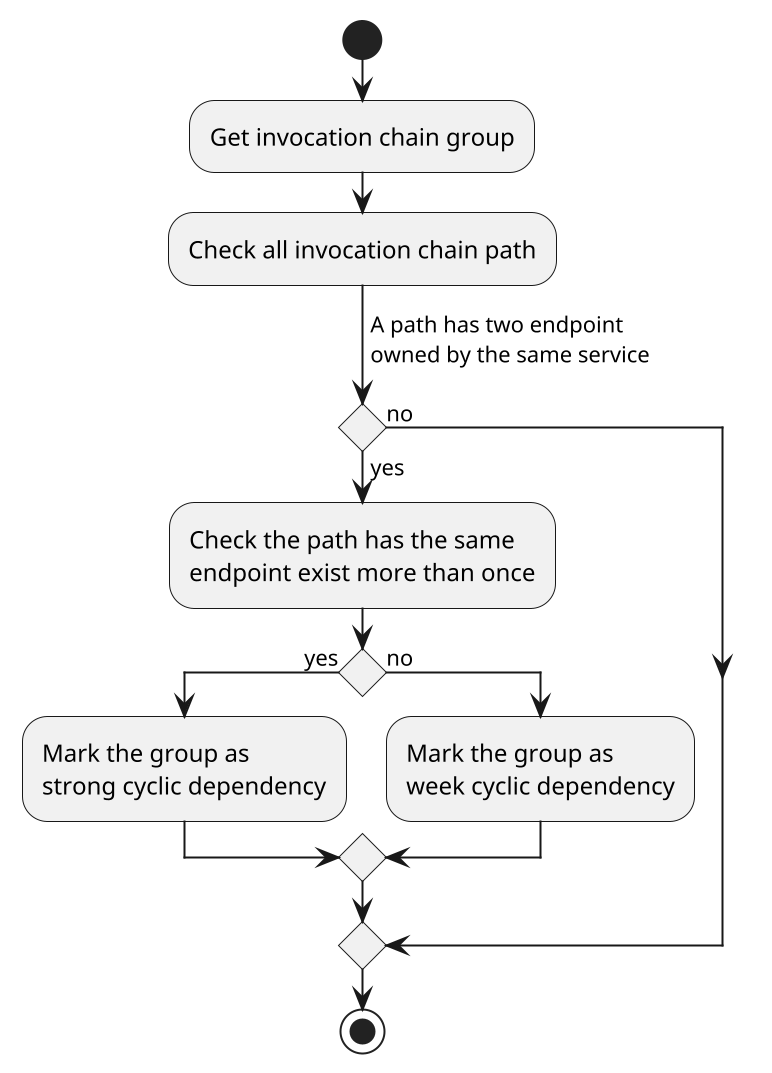 @startuml
scale 2
start
:Get invocation chain group;
:Check all invocation chain path;
-> A path has two endpoint\nowned by the same service;
if() then(yes)
:Check the path has the same\nendpoint exist more than once;
if() then(yes)
:Mark the group as\nstrong cyclic dependency;
else(no)
:Mark the group as\nweek cyclic dependency;
endif
else(no)
endif
stop
@enduml
